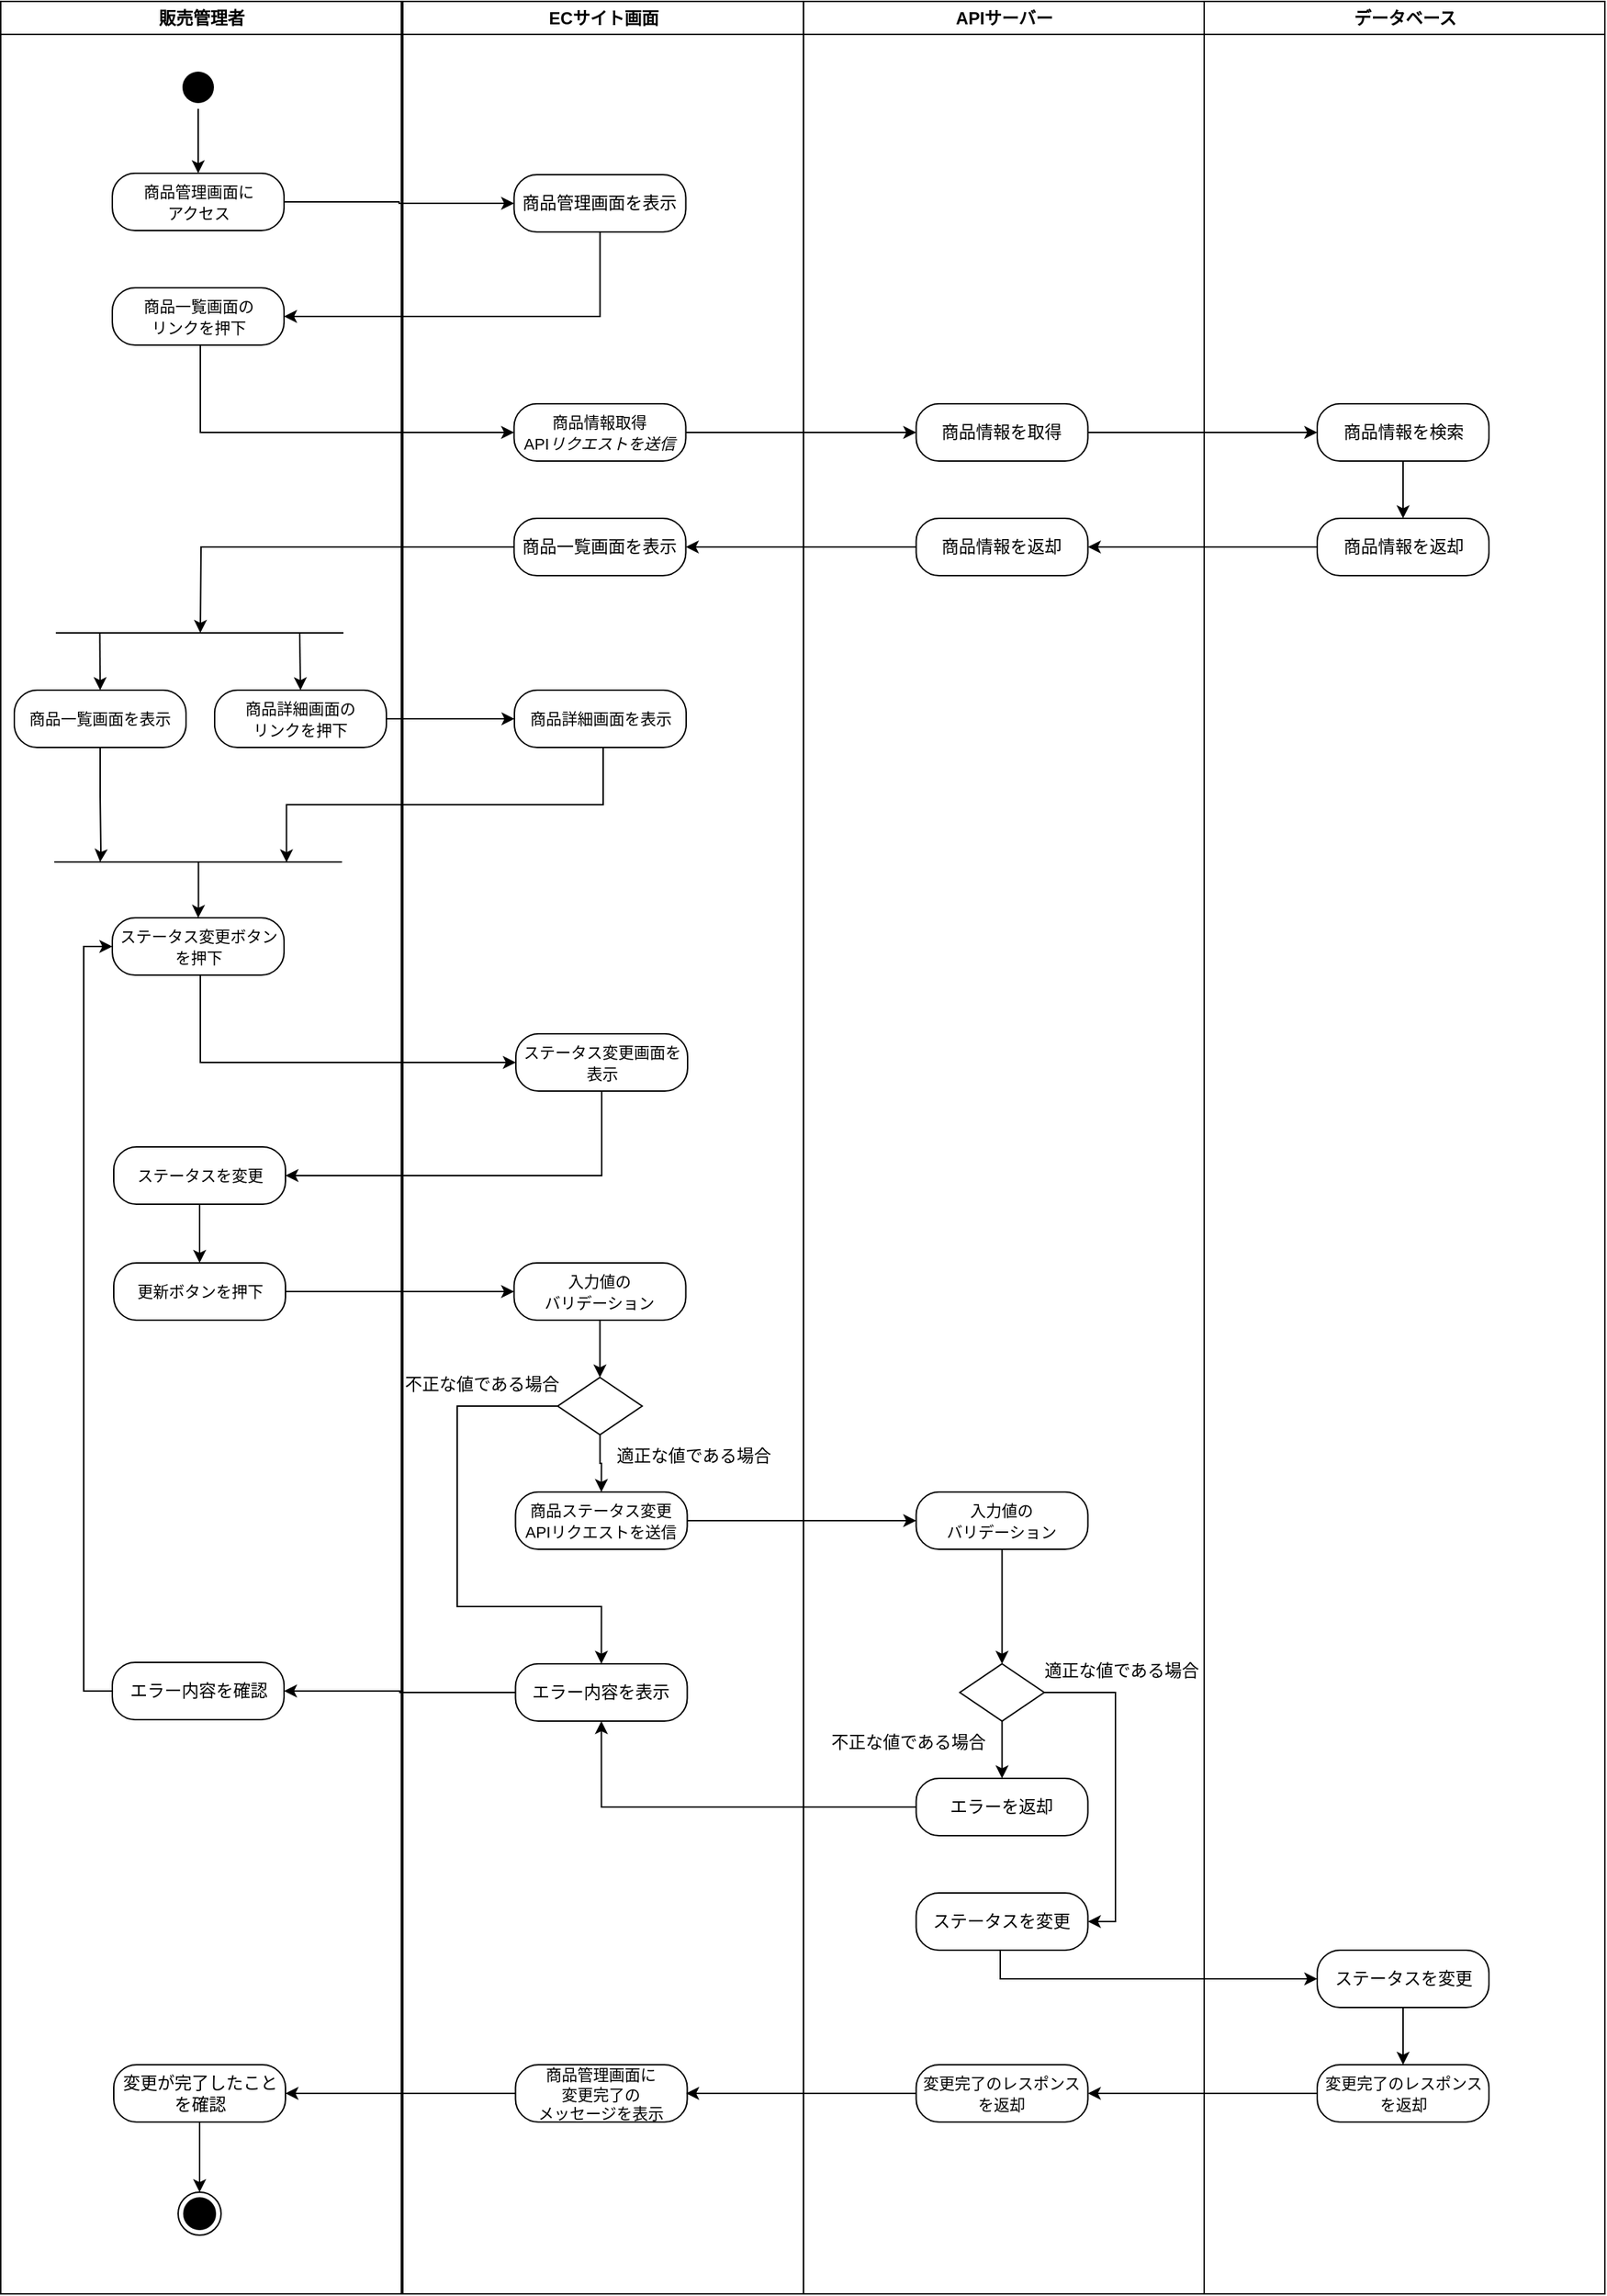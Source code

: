 <mxfile version="24.4.4" type="google">
  <diagram name="Page-1" id="e7e014a7-5840-1c2e-5031-d8a46d1fe8dd">
    <mxGraphModel grid="0" page="0" gridSize="10" guides="1" tooltips="1" connect="1" arrows="1" fold="1" pageScale="1" pageWidth="1169" pageHeight="826" background="none" math="0" shadow="0">
      <root>
        <mxCell id="0" />
        <mxCell id="1" parent="0" />
        <mxCell id="2" value="販売管理者" style="swimlane;whiteSpace=wrap" vertex="1" parent="1">
          <mxGeometry x="160.5" y="39" width="280" height="1601" as="geometry" />
        </mxCell>
        <mxCell id="jm9fpF-__gH5ew6w-gA--67" style="edgeStyle=orthogonalEdgeStyle;rounded=0;orthogonalLoop=1;jettySize=auto;html=1;entryX=0.5;entryY=0;entryDx=0;entryDy=0;" edge="1" parent="2" source="5" target="jm9fpF-__gH5ew6w-gA--20">
          <mxGeometry relative="1" as="geometry" />
        </mxCell>
        <mxCell id="5" value="" style="ellipse;shape=startState;fillColor=#000000;strokeColor=none;" vertex="1" parent="2">
          <mxGeometry x="123" y="45" width="30" height="30" as="geometry" />
        </mxCell>
        <mxCell id="jm9fpF-__gH5ew6w-gA--20" value="&lt;font style=&quot;font-size: 11px;&quot;&gt;商品管理画面に&lt;/font&gt;&lt;div&gt;&lt;font style=&quot;font-size: 11px;&quot;&gt;アクセス&lt;/font&gt;&lt;/div&gt;" style="rounded=1;whiteSpace=wrap;html=1;arcSize=40;" vertex="1" parent="2">
          <mxGeometry x="78" y="120" width="120" height="40" as="geometry" />
        </mxCell>
        <mxCell id="jm9fpF-__gH5ew6w-gA--23" value="&lt;span style=&quot;font-size: 11px;&quot;&gt;商品一覧画面の&lt;/span&gt;&lt;div&gt;&lt;span style=&quot;font-size: 11px;&quot;&gt;リンクを押下&lt;/span&gt;&lt;/div&gt;" style="rounded=1;whiteSpace=wrap;html=1;arcSize=40;" vertex="1" parent="2">
          <mxGeometry x="78" y="200" width="120" height="40" as="geometry" />
        </mxCell>
        <mxCell id="jm9fpF-__gH5ew6w-gA--28" value="&lt;span style=&quot;font-size: 11px;&quot;&gt;ステータス変更ボタンを押下&lt;/span&gt;" style="rounded=1;whiteSpace=wrap;html=1;arcSize=40;" vertex="1" parent="2">
          <mxGeometry x="78" y="640" width="120" height="40" as="geometry" />
        </mxCell>
        <mxCell id="jm9fpF-__gH5ew6w-gA--44" style="edgeStyle=orthogonalEdgeStyle;rounded=0;orthogonalLoop=1;jettySize=auto;html=1;entryX=0;entryY=0.5;entryDx=0;entryDy=0;" edge="1" parent="2" source="jm9fpF-__gH5ew6w-gA--41" target="jm9fpF-__gH5ew6w-gA--28">
          <mxGeometry relative="1" as="geometry">
            <Array as="points">
              <mxPoint x="58" y="1180" />
              <mxPoint x="58" y="660" />
            </Array>
          </mxGeometry>
        </mxCell>
        <mxCell id="jm9fpF-__gH5ew6w-gA--41" value="&lt;font style=&quot;font-size: 12px;&quot;&gt;エラー内容を確認&lt;/font&gt;" style="rounded=1;whiteSpace=wrap;html=1;arcSize=40;" vertex="1" parent="2">
          <mxGeometry x="78" y="1160" width="120" height="40" as="geometry" />
        </mxCell>
        <mxCell id="jm9fpF-__gH5ew6w-gA--69" style="edgeStyle=orthogonalEdgeStyle;rounded=0;orthogonalLoop=1;jettySize=auto;html=1;entryX=0.5;entryY=0;entryDx=0;entryDy=0;" edge="1" parent="2" source="jm9fpF-__gH5ew6w-gA--65" target="jm9fpF-__gH5ew6w-gA--68">
          <mxGeometry relative="1" as="geometry" />
        </mxCell>
        <mxCell id="jm9fpF-__gH5ew6w-gA--65" value="変更が完了したことを確認" style="rounded=1;whiteSpace=wrap;html=1;arcSize=40;" vertex="1" parent="2">
          <mxGeometry x="79" y="1441" width="120" height="40" as="geometry" />
        </mxCell>
        <mxCell id="jm9fpF-__gH5ew6w-gA--68" value="" style="ellipse;html=1;shape=endState;fillColor=#000000;strokeColor=default;" vertex="1" parent="2">
          <mxGeometry x="124" y="1530" width="30" height="30" as="geometry" />
        </mxCell>
        <mxCell id="8I3BG0zYxxP-uITHRNjk-15" style="edgeStyle=orthogonalEdgeStyle;rounded=0;orthogonalLoop=1;jettySize=auto;html=1;entryX=0.5;entryY=0;entryDx=0;entryDy=0;" edge="1" parent="2" source="5-VuOnmddn5Kc5zJFQEK-8" target="8I3BG0zYxxP-uITHRNjk-14">
          <mxGeometry relative="1" as="geometry" />
        </mxCell>
        <mxCell id="5-VuOnmddn5Kc5zJFQEK-8" value="&lt;span style=&quot;font-size: 11px;&quot;&gt;ステータスを変更&lt;/span&gt;" style="rounded=1;whiteSpace=wrap;html=1;arcSize=40;" vertex="1" parent="2">
          <mxGeometry x="79" y="800" width="120" height="40" as="geometry" />
        </mxCell>
        <mxCell id="5-VuOnmddn5Kc5zJFQEK-13" value="" style="line;strokeWidth=1;fillColor=none;align=left;verticalAlign=middle;spacingTop=-1;spacingLeft=3;spacingRight=3;rotatable=0;labelPosition=right;points=[];portConstraint=eastwest;strokeColor=inherit;fontStyle=0" vertex="1" parent="2">
          <mxGeometry x="38.5" y="437" width="201" height="8" as="geometry" />
        </mxCell>
        <mxCell id="5-VuOnmddn5Kc5zJFQEK-16" value="&lt;span style=&quot;font-size: 11px;&quot;&gt;商品詳細画面の&lt;/span&gt;&lt;div&gt;&lt;span style=&quot;font-size: 11px;&quot;&gt;リンクを押下&lt;/span&gt;&lt;/div&gt;" style="rounded=1;whiteSpace=wrap;html=1;arcSize=40;" vertex="1" parent="2">
          <mxGeometry x="149.5" y="481" width="120" height="40" as="geometry" />
        </mxCell>
        <mxCell id="5-VuOnmddn5Kc5zJFQEK-38" style="edgeStyle=orthogonalEdgeStyle;rounded=0;orthogonalLoop=1;jettySize=auto;html=1;entryX=0.159;entryY=0.498;entryDx=0;entryDy=0;entryPerimeter=0;" edge="1" parent="2" source="5-VuOnmddn5Kc5zJFQEK-33" target="5-VuOnmddn5Kc5zJFQEK-35">
          <mxGeometry relative="1" as="geometry">
            <mxPoint x="69.5" y="580" as="targetPoint" />
            <Array as="points">
              <mxPoint x="70" y="555" />
              <mxPoint x="70" y="555" />
              <mxPoint x="70" y="594" />
            </Array>
          </mxGeometry>
        </mxCell>
        <mxCell id="5-VuOnmddn5Kc5zJFQEK-33" value="&lt;span style=&quot;font-size: 11px;&quot;&gt;商品一覧画面を表示&lt;/span&gt;" style="rounded=1;whiteSpace=wrap;html=1;arcSize=40;" vertex="1" parent="2">
          <mxGeometry x="9.5" y="481" width="120" height="40" as="geometry" />
        </mxCell>
        <mxCell id="5-VuOnmddn5Kc5zJFQEK-35" value="" style="line;strokeWidth=1;fillColor=none;align=left;verticalAlign=middle;spacingTop=-1;spacingLeft=3;spacingRight=3;rotatable=0;labelPosition=right;points=[];portConstraint=eastwest;strokeColor=inherit;fontStyle=0" vertex="1" parent="2">
          <mxGeometry x="37.5" y="597" width="201" height="8" as="geometry" />
        </mxCell>
        <mxCell id="5-VuOnmddn5Kc5zJFQEK-39" style="edgeStyle=orthogonalEdgeStyle;rounded=0;orthogonalLoop=1;jettySize=auto;html=1;entryX=0.5;entryY=0;entryDx=0;entryDy=0;exitX=0.501;exitY=0.485;exitDx=0;exitDy=0;exitPerimeter=0;" edge="1" parent="2" source="5-VuOnmddn5Kc5zJFQEK-35" target="jm9fpF-__gH5ew6w-gA--28">
          <mxGeometry relative="1" as="geometry">
            <mxPoint x="109.5" y="631" as="targetPoint" />
            <mxPoint x="138.5" y="600" as="sourcePoint" />
            <Array as="points">
              <mxPoint x="138" y="631" />
              <mxPoint x="138" y="631" />
            </Array>
          </mxGeometry>
        </mxCell>
        <mxCell id="5-VuOnmddn5Kc5zJFQEK-42" value="" style="endArrow=classic;html=1;rounded=0;entryX=0.5;entryY=0;entryDx=0;entryDy=0;exitX=0.153;exitY=0.495;exitDx=0;exitDy=0;exitPerimeter=0;" edge="1" parent="2" source="5-VuOnmddn5Kc5zJFQEK-13" target="5-VuOnmddn5Kc5zJFQEK-33">
          <mxGeometry width="50" height="50" relative="1" as="geometry">
            <mxPoint x="69.4" y="448" as="sourcePoint" />
            <mxPoint x="69.4" y="468" as="targetPoint" />
          </mxGeometry>
        </mxCell>
        <mxCell id="5-VuOnmddn5Kc5zJFQEK-43" value="" style="endArrow=classic;html=1;rounded=0;entryX=0.5;entryY=0;entryDx=0;entryDy=0;exitX=0.848;exitY=0.5;exitDx=0;exitDy=0;exitPerimeter=0;" edge="1" parent="2" target="5-VuOnmddn5Kc5zJFQEK-16" source="5-VuOnmddn5Kc5zJFQEK-13">
          <mxGeometry width="50" height="50" relative="1" as="geometry">
            <mxPoint x="209" y="444" as="sourcePoint" />
            <mxPoint x="210" y="481" as="targetPoint" />
          </mxGeometry>
        </mxCell>
        <mxCell id="8I3BG0zYxxP-uITHRNjk-14" value="&lt;span style=&quot;font-size: 11px;&quot;&gt;更新ボタンを押下&lt;/span&gt;" style="rounded=1;whiteSpace=wrap;html=1;arcSize=40;" vertex="1" parent="2">
          <mxGeometry x="79" y="881" width="120" height="40" as="geometry" />
        </mxCell>
        <mxCell id="3" value="ECサイト画面" style="swimlane;whiteSpace=wrap;startSize=23;" vertex="1" parent="1">
          <mxGeometry x="441.5" y="39" width="280" height="1601" as="geometry" />
        </mxCell>
        <mxCell id="jm9fpF-__gH5ew6w-gA--21" value="商品管理画面を表示" style="rounded=1;whiteSpace=wrap;html=1;arcSize=40;" vertex="1" parent="3">
          <mxGeometry x="77.75" y="121" width="120" height="40" as="geometry" />
        </mxCell>
        <mxCell id="jm9fpF-__gH5ew6w-gA--26" value="&lt;span style=&quot;font-size: 11px;&quot;&gt;商品情報取得&lt;/span&gt;&lt;div&gt;&lt;span style=&quot;font-size: 11px;&quot;&gt;API&lt;i&gt;リクエストを送信&lt;/i&gt;&lt;/span&gt;&lt;/div&gt;" style="rounded=1;whiteSpace=wrap;html=1;arcSize=40;" vertex="1" parent="3">
          <mxGeometry x="77.75" y="281" width="120" height="40" as="geometry" />
        </mxCell>
        <mxCell id="jm9fpF-__gH5ew6w-gA--40" value="&lt;font style=&quot;font-size: 12px;&quot;&gt;エラー内容を表示&lt;/font&gt;" style="rounded=1;whiteSpace=wrap;html=1;arcSize=40;" vertex="1" parent="3">
          <mxGeometry x="78.75" y="1161" width="120" height="40" as="geometry" />
        </mxCell>
        <mxCell id="jm9fpF-__gH5ew6w-gA--64" value="&lt;font style=&quot;font-size: 11px;&quot;&gt;商品管理画面に&lt;/font&gt;&lt;div style=&quot;font-size: 11px;&quot;&gt;&lt;font style=&quot;font-size: 11px;&quot;&gt;変更完了の&lt;/font&gt;&lt;/div&gt;&lt;div style=&quot;font-size: 11px;&quot;&gt;&lt;font style=&quot;font-size: 11px;&quot;&gt;メッセージを表示&lt;/font&gt;&lt;/div&gt;" style="rounded=1;whiteSpace=wrap;html=1;arcSize=40;" vertex="1" parent="3">
          <mxGeometry x="78.75" y="1441" width="120" height="40" as="geometry" />
        </mxCell>
        <mxCell id="5-VuOnmddn5Kc5zJFQEK-6" value="&lt;span style=&quot;font-size: 11px;&quot;&gt;ステータス変更画面を表示&lt;/span&gt;" style="rounded=1;whiteSpace=wrap;html=1;arcSize=40;" vertex="1" parent="3">
          <mxGeometry x="79" y="721" width="120" height="40" as="geometry" />
        </mxCell>
        <mxCell id="5-VuOnmddn5Kc5zJFQEK-34" value="&lt;span style=&quot;font-size: 11px;&quot;&gt;商品詳細画面を表示&lt;/span&gt;" style="rounded=1;whiteSpace=wrap;html=1;arcSize=40;" vertex="1" parent="3">
          <mxGeometry x="78" y="481" width="120" height="40" as="geometry" />
        </mxCell>
        <mxCell id="A3Edsd41Y0O4viAVBODO-5" value="&lt;div&gt;&lt;span style=&quot;font-size: 11px;&quot;&gt;商品ステータス変更&lt;/span&gt;&lt;/div&gt;&lt;span style=&quot;font-size: 11px;&quot;&gt;APIリクエストを送信&lt;/span&gt;" style="rounded=1;whiteSpace=wrap;html=1;arcSize=40;" vertex="1" parent="3">
          <mxGeometry x="78.75" y="1041" width="120" height="40" as="geometry" />
        </mxCell>
        <mxCell id="8I3BG0zYxxP-uITHRNjk-9" style="edgeStyle=orthogonalEdgeStyle;rounded=0;orthogonalLoop=1;jettySize=auto;html=1;entryX=0.5;entryY=0;entryDx=0;entryDy=0;" edge="1" parent="3" source="8I3BG0zYxxP-uITHRNjk-6" target="8I3BG0zYxxP-uITHRNjk-7">
          <mxGeometry relative="1" as="geometry" />
        </mxCell>
        <mxCell id="8I3BG0zYxxP-uITHRNjk-6" value="&lt;span style=&quot;font-size: 11px;&quot;&gt;入力値の&lt;/span&gt;&lt;div&gt;&lt;span style=&quot;font-size: 11px;&quot;&gt;バリデーション&lt;/span&gt;&lt;/div&gt;" style="rounded=1;whiteSpace=wrap;html=1;arcSize=40;" vertex="1" parent="3">
          <mxGeometry x="77.75" y="881" width="120" height="40" as="geometry" />
        </mxCell>
        <mxCell id="8I3BG0zYxxP-uITHRNjk-10" style="edgeStyle=orthogonalEdgeStyle;rounded=0;orthogonalLoop=1;jettySize=auto;html=1;entryX=0.5;entryY=0;entryDx=0;entryDy=0;" edge="1" parent="3" source="8I3BG0zYxxP-uITHRNjk-7" target="A3Edsd41Y0O4viAVBODO-5">
          <mxGeometry relative="1" as="geometry" />
        </mxCell>
        <mxCell id="8I3BG0zYxxP-uITHRNjk-11" style="edgeStyle=orthogonalEdgeStyle;rounded=0;orthogonalLoop=1;jettySize=auto;html=1;entryX=0.5;entryY=0;entryDx=0;entryDy=0;" edge="1" parent="3" source="8I3BG0zYxxP-uITHRNjk-7" target="jm9fpF-__gH5ew6w-gA--40">
          <mxGeometry relative="1" as="geometry">
            <Array as="points">
              <mxPoint x="38" y="981" />
              <mxPoint x="38" y="1121" />
              <mxPoint x="139" y="1121" />
            </Array>
          </mxGeometry>
        </mxCell>
        <mxCell id="8I3BG0zYxxP-uITHRNjk-7" value="" style="rhombus;whiteSpace=wrap;html=1;" vertex="1" parent="3">
          <mxGeometry x="108.25" y="961" width="59" height="40" as="geometry" />
        </mxCell>
        <mxCell id="8I3BG0zYxxP-uITHRNjk-12" value="適正な値である場合" style="text;html=1;align=center;verticalAlign=middle;whiteSpace=wrap;rounded=0;" vertex="1" parent="3">
          <mxGeometry x="148.5" y="1001" width="110" height="30" as="geometry" />
        </mxCell>
        <mxCell id="8I3BG0zYxxP-uITHRNjk-13" value="不正な値である場合" style="text;html=1;align=center;verticalAlign=middle;whiteSpace=wrap;rounded=0;" vertex="1" parent="3">
          <mxGeometry y="951" width="110" height="30" as="geometry" />
        </mxCell>
        <mxCell id="8I3BG0zYxxP-uITHRNjk-28" style="edgeStyle=orthogonalEdgeStyle;rounded=0;orthogonalLoop=1;jettySize=auto;html=1;" edge="1" parent="3" source="8I3BG0zYxxP-uITHRNjk-26">
          <mxGeometry relative="1" as="geometry">
            <mxPoint x="-141.5" y="441" as="targetPoint" />
          </mxGeometry>
        </mxCell>
        <mxCell id="8I3BG0zYxxP-uITHRNjk-26" value="&lt;font style=&quot;font-size: 12px;&quot;&gt;商品一覧画面を表示&lt;/font&gt;" style="rounded=1;whiteSpace=wrap;html=1;arcSize=40;" vertex="1" parent="3">
          <mxGeometry x="77.75" y="361" width="120" height="40" as="geometry" />
        </mxCell>
        <mxCell id="jm9fpF-__gH5ew6w-gA--10" value="APIサーバー" style="swimlane;whiteSpace=wrap;startSize=23;" vertex="1" parent="1">
          <mxGeometry x="721.5" y="39" width="280" height="1601" as="geometry" />
        </mxCell>
        <mxCell id="jm9fpF-__gH5ew6w-gA--48" style="edgeStyle=orthogonalEdgeStyle;rounded=0;orthogonalLoop=1;jettySize=auto;html=1;entryX=0.5;entryY=0;entryDx=0;entryDy=0;" edge="1" parent="jm9fpF-__gH5ew6w-gA--10" source="jm9fpF-__gH5ew6w-gA--45" target="jm9fpF-__gH5ew6w-gA--47">
          <mxGeometry relative="1" as="geometry" />
        </mxCell>
        <mxCell id="jm9fpF-__gH5ew6w-gA--45" value="&lt;span style=&quot;font-size: 11px;&quot;&gt;入力値の&lt;/span&gt;&lt;div&gt;&lt;span style=&quot;font-size: 11px;&quot;&gt;バリデーション&lt;/span&gt;&lt;/div&gt;" style="rounded=1;whiteSpace=wrap;html=1;arcSize=40;" vertex="1" parent="jm9fpF-__gH5ew6w-gA--10">
          <mxGeometry x="78.75" y="1041" width="120" height="40" as="geometry" />
        </mxCell>
        <mxCell id="jm9fpF-__gH5ew6w-gA--51" style="edgeStyle=orthogonalEdgeStyle;rounded=0;orthogonalLoop=1;jettySize=auto;html=1;entryX=0.5;entryY=0;entryDx=0;entryDy=0;" edge="1" parent="jm9fpF-__gH5ew6w-gA--10" source="jm9fpF-__gH5ew6w-gA--47" target="jm9fpF-__gH5ew6w-gA--49">
          <mxGeometry relative="1" as="geometry" />
        </mxCell>
        <mxCell id="jm9fpF-__gH5ew6w-gA--53" style="edgeStyle=orthogonalEdgeStyle;rounded=0;orthogonalLoop=1;jettySize=auto;html=1;entryX=1;entryY=0.5;entryDx=0;entryDy=0;" edge="1" parent="jm9fpF-__gH5ew6w-gA--10" source="jm9fpF-__gH5ew6w-gA--47" target="jm9fpF-__gH5ew6w-gA--50">
          <mxGeometry relative="1" as="geometry">
            <Array as="points">
              <mxPoint x="218" y="1181" />
              <mxPoint x="218" y="1341" />
            </Array>
          </mxGeometry>
        </mxCell>
        <mxCell id="jm9fpF-__gH5ew6w-gA--47" value="" style="rhombus;whiteSpace=wrap;html=1;" vertex="1" parent="jm9fpF-__gH5ew6w-gA--10">
          <mxGeometry x="109.25" y="1161" width="59" height="40" as="geometry" />
        </mxCell>
        <mxCell id="jm9fpF-__gH5ew6w-gA--49" value="&lt;font style=&quot;font-size: 12px;&quot;&gt;エラーを返却&lt;/font&gt;" style="rounded=1;whiteSpace=wrap;html=1;arcSize=40;" vertex="1" parent="jm9fpF-__gH5ew6w-gA--10">
          <mxGeometry x="78.75" y="1241" width="120" height="40" as="geometry" />
        </mxCell>
        <mxCell id="jm9fpF-__gH5ew6w-gA--50" value="ステータスを変更" style="rounded=1;whiteSpace=wrap;html=1;arcSize=40;" vertex="1" parent="jm9fpF-__gH5ew6w-gA--10">
          <mxGeometry x="78.75" y="1321" width="120" height="40" as="geometry" />
        </mxCell>
        <mxCell id="jm9fpF-__gH5ew6w-gA--54" value="適正な値である場合" style="text;html=1;align=center;verticalAlign=middle;whiteSpace=wrap;rounded=0;" vertex="1" parent="jm9fpF-__gH5ew6w-gA--10">
          <mxGeometry x="167.25" y="1151" width="110" height="30" as="geometry" />
        </mxCell>
        <mxCell id="jm9fpF-__gH5ew6w-gA--55" value="不正な値である場合" style="text;html=1;align=center;verticalAlign=middle;whiteSpace=wrap;rounded=0;" vertex="1" parent="jm9fpF-__gH5ew6w-gA--10">
          <mxGeometry x="18.5" y="1201" width="110" height="30" as="geometry" />
        </mxCell>
        <mxCell id="jm9fpF-__gH5ew6w-gA--59" value="&lt;span style=&quot;font-size: 11px;&quot;&gt;変更完了のレスポンス&lt;/span&gt;&lt;div&gt;&lt;span style=&quot;font-size: 11px;&quot;&gt;を返却&lt;/span&gt;&lt;/div&gt;" style="rounded=1;whiteSpace=wrap;html=1;arcSize=40;" vertex="1" parent="jm9fpF-__gH5ew6w-gA--10">
          <mxGeometry x="78.75" y="1441" width="120" height="40" as="geometry" />
        </mxCell>
        <mxCell id="8I3BG0zYxxP-uITHRNjk-18" value="&lt;font style=&quot;font-size: 12px;&quot;&gt;商品情報を取得&lt;/font&gt;" style="rounded=1;whiteSpace=wrap;html=1;arcSize=40;" vertex="1" parent="jm9fpF-__gH5ew6w-gA--10">
          <mxGeometry x="78.75" y="281" width="120" height="40" as="geometry" />
        </mxCell>
        <mxCell id="8I3BG0zYxxP-uITHRNjk-24" value="&lt;font style=&quot;font-size: 12px;&quot;&gt;商品情報を返却&lt;/font&gt;" style="rounded=1;whiteSpace=wrap;html=1;arcSize=40;" vertex="1" parent="jm9fpF-__gH5ew6w-gA--10">
          <mxGeometry x="78.75" y="361" width="120" height="40" as="geometry" />
        </mxCell>
        <mxCell id="jm9fpF-__gH5ew6w-gA--15" value="データベース" style="swimlane;whiteSpace=wrap;startSize=23;" vertex="1" parent="1">
          <mxGeometry x="1001.5" y="39" width="280" height="1601" as="geometry" />
        </mxCell>
        <mxCell id="8I3BG0zYxxP-uITHRNjk-30" style="edgeStyle=orthogonalEdgeStyle;rounded=0;orthogonalLoop=1;jettySize=auto;html=1;entryX=0.5;entryY=0;entryDx=0;entryDy=0;" edge="1" parent="jm9fpF-__gH5ew6w-gA--15" source="jm9fpF-__gH5ew6w-gA--19" target="8I3BG0zYxxP-uITHRNjk-29">
          <mxGeometry relative="1" as="geometry" />
        </mxCell>
        <mxCell id="jm9fpF-__gH5ew6w-gA--19" value="&lt;font style=&quot;font-size: 12px;&quot;&gt;ステータスを変更&lt;/font&gt;" style="rounded=1;whiteSpace=wrap;html=1;arcSize=40;" vertex="1" parent="jm9fpF-__gH5ew6w-gA--15">
          <mxGeometry x="79" y="1361" width="120" height="40" as="geometry" />
        </mxCell>
        <mxCell id="8I3BG0zYxxP-uITHRNjk-23" style="edgeStyle=orthogonalEdgeStyle;rounded=0;orthogonalLoop=1;jettySize=auto;html=1;entryX=0.5;entryY=0;entryDx=0;entryDy=0;" edge="1" parent="jm9fpF-__gH5ew6w-gA--15" source="8I3BG0zYxxP-uITHRNjk-20" target="8I3BG0zYxxP-uITHRNjk-22">
          <mxGeometry relative="1" as="geometry" />
        </mxCell>
        <mxCell id="8I3BG0zYxxP-uITHRNjk-20" value="&lt;font style=&quot;font-size: 12px;&quot;&gt;商品情報を検索&lt;/font&gt;" style="rounded=1;whiteSpace=wrap;html=1;arcSize=40;" vertex="1" parent="jm9fpF-__gH5ew6w-gA--15">
          <mxGeometry x="79" y="281" width="120" height="40" as="geometry" />
        </mxCell>
        <mxCell id="8I3BG0zYxxP-uITHRNjk-22" value="&lt;font style=&quot;font-size: 12px;&quot;&gt;商品情報を返却&lt;/font&gt;" style="rounded=1;whiteSpace=wrap;html=1;arcSize=40;" vertex="1" parent="jm9fpF-__gH5ew6w-gA--15">
          <mxGeometry x="79" y="361" width="120" height="40" as="geometry" />
        </mxCell>
        <mxCell id="8I3BG0zYxxP-uITHRNjk-29" value="&lt;span style=&quot;font-size: 11px;&quot;&gt;変更完了のレスポンス&lt;/span&gt;&lt;div&gt;&lt;span style=&quot;font-size: 11px;&quot;&gt;を返却&lt;/span&gt;&lt;/div&gt;" style="rounded=1;whiteSpace=wrap;html=1;arcSize=40;" vertex="1" parent="jm9fpF-__gH5ew6w-gA--15">
          <mxGeometry x="79" y="1441" width="120" height="40" as="geometry" />
        </mxCell>
        <mxCell id="jm9fpF-__gH5ew6w-gA--24" style="edgeStyle=orthogonalEdgeStyle;rounded=0;orthogonalLoop=1;jettySize=auto;html=1;entryX=0;entryY=0.5;entryDx=0;entryDy=0;" edge="1" parent="1" source="jm9fpF-__gH5ew6w-gA--20" target="jm9fpF-__gH5ew6w-gA--21">
          <mxGeometry relative="1" as="geometry" />
        </mxCell>
        <mxCell id="jm9fpF-__gH5ew6w-gA--27" style="edgeStyle=orthogonalEdgeStyle;rounded=0;orthogonalLoop=1;jettySize=auto;html=1;entryX=0;entryY=0.5;entryDx=0;entryDy=0;" edge="1" parent="1" source="jm9fpF-__gH5ew6w-gA--23" target="jm9fpF-__gH5ew6w-gA--26">
          <mxGeometry relative="1" as="geometry">
            <Array as="points">
              <mxPoint x="300" y="340" />
            </Array>
          </mxGeometry>
        </mxCell>
        <mxCell id="jm9fpF-__gH5ew6w-gA--43" style="edgeStyle=orthogonalEdgeStyle;rounded=0;orthogonalLoop=1;jettySize=auto;html=1;entryX=1;entryY=0.5;entryDx=0;entryDy=0;" edge="1" parent="1" source="jm9fpF-__gH5ew6w-gA--40" target="jm9fpF-__gH5ew6w-gA--41">
          <mxGeometry relative="1" as="geometry" />
        </mxCell>
        <mxCell id="jm9fpF-__gH5ew6w-gA--52" style="edgeStyle=orthogonalEdgeStyle;rounded=0;orthogonalLoop=1;jettySize=auto;html=1;entryX=0.5;entryY=1;entryDx=0;entryDy=0;" edge="1" parent="1" source="jm9fpF-__gH5ew6w-gA--49" target="jm9fpF-__gH5ew6w-gA--40">
          <mxGeometry relative="1" as="geometry" />
        </mxCell>
        <mxCell id="jm9fpF-__gH5ew6w-gA--57" style="edgeStyle=orthogonalEdgeStyle;rounded=0;orthogonalLoop=1;jettySize=auto;html=1;entryX=0;entryY=0.5;entryDx=0;entryDy=0;" edge="1" parent="1" source="jm9fpF-__gH5ew6w-gA--50" target="jm9fpF-__gH5ew6w-gA--19">
          <mxGeometry relative="1" as="geometry">
            <Array as="points">
              <mxPoint x="859" y="1420" />
            </Array>
          </mxGeometry>
        </mxCell>
        <mxCell id="jm9fpF-__gH5ew6w-gA--62" style="edgeStyle=orthogonalEdgeStyle;rounded=0;orthogonalLoop=1;jettySize=auto;html=1;entryX=1;entryY=0.5;entryDx=0;entryDy=0;" edge="1" parent="1" source="jm9fpF-__gH5ew6w-gA--59">
          <mxGeometry relative="1" as="geometry">
            <mxPoint x="639.5" y="1500" as="targetPoint" />
          </mxGeometry>
        </mxCell>
        <mxCell id="jm9fpF-__gH5ew6w-gA--66" style="edgeStyle=orthogonalEdgeStyle;rounded=0;orthogonalLoop=1;jettySize=auto;html=1;entryX=1;entryY=0.5;entryDx=0;entryDy=0;" edge="1" parent="1" source="jm9fpF-__gH5ew6w-gA--64" target="jm9fpF-__gH5ew6w-gA--65">
          <mxGeometry relative="1" as="geometry" />
        </mxCell>
        <mxCell id="5-VuOnmddn5Kc5zJFQEK-7" style="edgeStyle=orthogonalEdgeStyle;rounded=0;orthogonalLoop=1;jettySize=auto;html=1;entryX=0;entryY=0.5;entryDx=0;entryDy=0;" edge="1" parent="1" source="jm9fpF-__gH5ew6w-gA--28" target="5-VuOnmddn5Kc5zJFQEK-6">
          <mxGeometry relative="1" as="geometry">
            <Array as="points">
              <mxPoint x="300" y="780" />
            </Array>
          </mxGeometry>
        </mxCell>
        <mxCell id="5-VuOnmddn5Kc5zJFQEK-36" style="edgeStyle=orthogonalEdgeStyle;rounded=0;orthogonalLoop=1;jettySize=auto;html=1;entryX=0;entryY=0.5;entryDx=0;entryDy=0;" edge="1" parent="1" source="5-VuOnmddn5Kc5zJFQEK-16" target="5-VuOnmddn5Kc5zJFQEK-34">
          <mxGeometry relative="1" as="geometry" />
        </mxCell>
        <mxCell id="5-VuOnmddn5Kc5zJFQEK-37" style="edgeStyle=orthogonalEdgeStyle;rounded=0;orthogonalLoop=1;jettySize=auto;html=1;entryX=0.807;entryY=0.525;entryDx=0;entryDy=0;entryPerimeter=0;" edge="1" parent="1" source="5-VuOnmddn5Kc5zJFQEK-34" target="5-VuOnmddn5Kc5zJFQEK-35">
          <mxGeometry relative="1" as="geometry">
            <mxPoint x="360" y="620" as="targetPoint" />
            <Array as="points">
              <mxPoint x="581.5" y="600" />
              <mxPoint x="360.5" y="600" />
            </Array>
          </mxGeometry>
        </mxCell>
        <mxCell id="5-VuOnmddn5Kc5zJFQEK-40" style="edgeStyle=orthogonalEdgeStyle;rounded=0;orthogonalLoop=1;jettySize=auto;html=1;entryX=1;entryY=0.5;entryDx=0;entryDy=0;" edge="1" parent="1" source="jm9fpF-__gH5ew6w-gA--21" target="jm9fpF-__gH5ew6w-gA--23">
          <mxGeometry relative="1" as="geometry">
            <Array as="points">
              <mxPoint x="579" y="259" />
            </Array>
          </mxGeometry>
        </mxCell>
        <mxCell id="A3Edsd41Y0O4viAVBODO-7" style="edgeStyle=orthogonalEdgeStyle;rounded=0;orthogonalLoop=1;jettySize=auto;html=1;entryX=0;entryY=0.5;entryDx=0;entryDy=0;" edge="1" parent="1" source="A3Edsd41Y0O4viAVBODO-5" target="jm9fpF-__gH5ew6w-gA--45">
          <mxGeometry relative="1" as="geometry" />
        </mxCell>
        <mxCell id="8I3BG0zYxxP-uITHRNjk-16" style="edgeStyle=orthogonalEdgeStyle;rounded=0;orthogonalLoop=1;jettySize=auto;html=1;entryX=0;entryY=0.5;entryDx=0;entryDy=0;" edge="1" parent="1" source="8I3BG0zYxxP-uITHRNjk-14" target="8I3BG0zYxxP-uITHRNjk-6">
          <mxGeometry relative="1" as="geometry" />
        </mxCell>
        <mxCell id="8I3BG0zYxxP-uITHRNjk-17" style="edgeStyle=orthogonalEdgeStyle;rounded=0;orthogonalLoop=1;jettySize=auto;html=1;entryX=1;entryY=0.5;entryDx=0;entryDy=0;" edge="1" parent="1" source="5-VuOnmddn5Kc5zJFQEK-6" target="5-VuOnmddn5Kc5zJFQEK-8">
          <mxGeometry relative="1" as="geometry">
            <Array as="points">
              <mxPoint x="581" y="859" />
            </Array>
          </mxGeometry>
        </mxCell>
        <mxCell id="8I3BG0zYxxP-uITHRNjk-19" style="edgeStyle=orthogonalEdgeStyle;rounded=0;orthogonalLoop=1;jettySize=auto;html=1;entryX=0;entryY=0.5;entryDx=0;entryDy=0;" edge="1" parent="1" source="jm9fpF-__gH5ew6w-gA--26" target="8I3BG0zYxxP-uITHRNjk-18">
          <mxGeometry relative="1" as="geometry" />
        </mxCell>
        <mxCell id="8I3BG0zYxxP-uITHRNjk-21" style="edgeStyle=orthogonalEdgeStyle;rounded=0;orthogonalLoop=1;jettySize=auto;html=1;entryX=0;entryY=0.5;entryDx=0;entryDy=0;" edge="1" parent="1" source="8I3BG0zYxxP-uITHRNjk-18" target="8I3BG0zYxxP-uITHRNjk-20">
          <mxGeometry relative="1" as="geometry" />
        </mxCell>
        <mxCell id="8I3BG0zYxxP-uITHRNjk-25" style="edgeStyle=orthogonalEdgeStyle;rounded=0;orthogonalLoop=1;jettySize=auto;html=1;entryX=1;entryY=0.5;entryDx=0;entryDy=0;" edge="1" parent="1" source="8I3BG0zYxxP-uITHRNjk-22" target="8I3BG0zYxxP-uITHRNjk-24">
          <mxGeometry relative="1" as="geometry" />
        </mxCell>
        <mxCell id="8I3BG0zYxxP-uITHRNjk-27" style="edgeStyle=orthogonalEdgeStyle;rounded=0;orthogonalLoop=1;jettySize=auto;html=1;entryX=1;entryY=0.5;entryDx=0;entryDy=0;" edge="1" parent="1" source="8I3BG0zYxxP-uITHRNjk-24" target="8I3BG0zYxxP-uITHRNjk-26">
          <mxGeometry relative="1" as="geometry" />
        </mxCell>
        <mxCell id="8I3BG0zYxxP-uITHRNjk-31" style="edgeStyle=orthogonalEdgeStyle;rounded=0;orthogonalLoop=1;jettySize=auto;html=1;entryX=1;entryY=0.5;entryDx=0;entryDy=0;" edge="1" parent="1" source="8I3BG0zYxxP-uITHRNjk-29" target="jm9fpF-__gH5ew6w-gA--59">
          <mxGeometry relative="1" as="geometry" />
        </mxCell>
      </root>
    </mxGraphModel>
  </diagram>
</mxfile>
